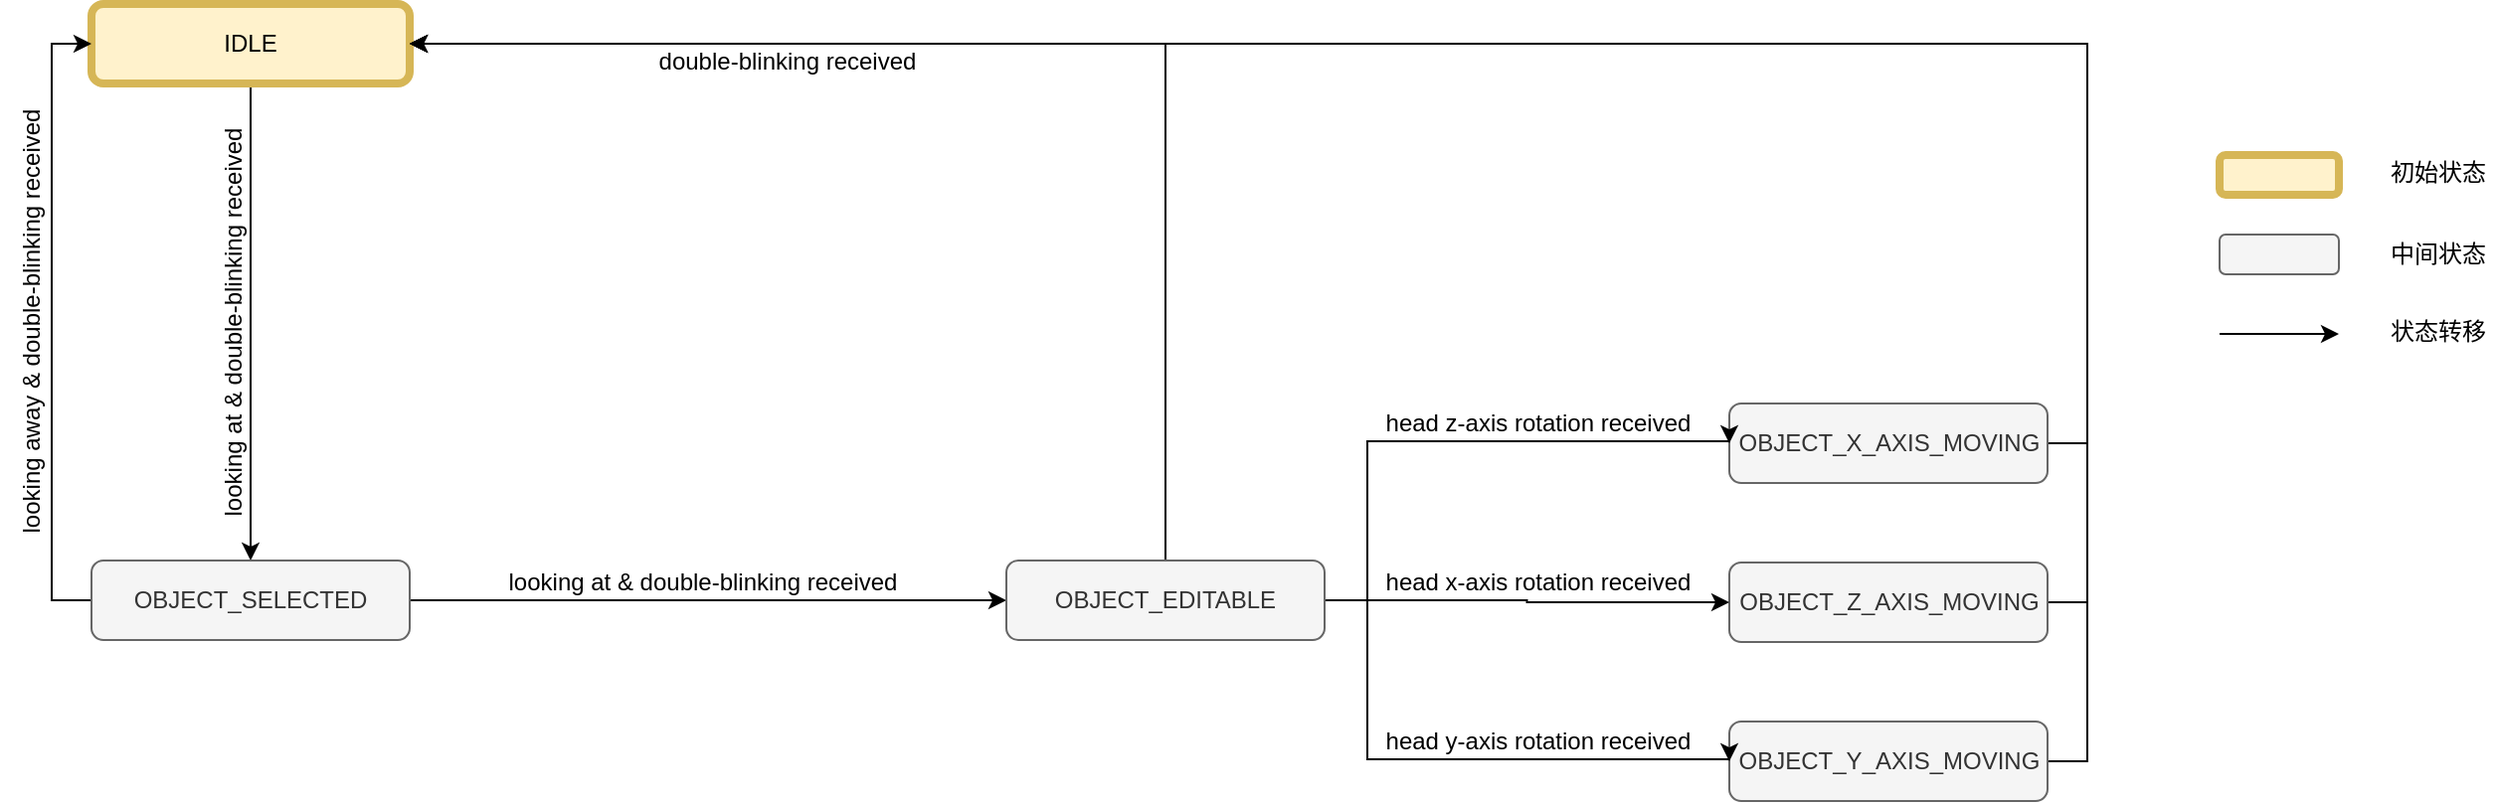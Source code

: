 <mxfile version="19.0.3" type="device"><diagram name="Page-1" id="6q4YjbCsCEjDF3uW9Bo5"><mxGraphModel dx="1467" dy="1487" grid="1" gridSize="10" guides="1" tooltips="1" connect="1" arrows="1" fold="1" page="1" pageScale="1" pageWidth="850" pageHeight="1100" math="0" shadow="0"><root><mxCell id="0"/><mxCell id="1" parent="0"/><mxCell id="5yvLbwEl-1r1vWmJ1qS_-17" style="edgeStyle=orthogonalEdgeStyle;rounded=0;orthogonalLoop=1;jettySize=auto;html=1;exitX=0.5;exitY=1;exitDx=0;exitDy=0;entryX=0.5;entryY=0;entryDx=0;entryDy=0;" parent="1" source="5yvLbwEl-1r1vWmJ1qS_-1" target="5yvLbwEl-1r1vWmJ1qS_-2" edge="1"><mxGeometry relative="1" as="geometry"><mxPoint x="142" y="200" as="sourcePoint"/><mxPoint x="142" y="440" as="targetPoint"/></mxGeometry></mxCell><mxCell id="5yvLbwEl-1r1vWmJ1qS_-1" value="IDLE" style="rounded=1;whiteSpace=wrap;html=1;fillColor=#fff2cc;strokeColor=#d6b656;strokeWidth=4;" parent="1" vertex="1"><mxGeometry x="100" y="160" width="160" height="40" as="geometry"/></mxCell><mxCell id="n-6eOl7cR6maywZHHqQ9-3" style="edgeStyle=orthogonalEdgeStyle;rounded=0;orthogonalLoop=1;jettySize=auto;html=1;exitX=1;exitY=0.5;exitDx=0;exitDy=0;" parent="1" source="5yvLbwEl-1r1vWmJ1qS_-2" target="n-6eOl7cR6maywZHHqQ9-1" edge="1"><mxGeometry relative="1" as="geometry"/></mxCell><mxCell id="n-6eOl7cR6maywZHHqQ9-10" style="edgeStyle=orthogonalEdgeStyle;rounded=0;orthogonalLoop=1;jettySize=auto;html=1;exitX=0;exitY=0.5;exitDx=0;exitDy=0;entryX=0;entryY=0.5;entryDx=0;entryDy=0;" parent="1" source="5yvLbwEl-1r1vWmJ1qS_-2" target="5yvLbwEl-1r1vWmJ1qS_-1" edge="1"><mxGeometry relative="1" as="geometry"/></mxCell><mxCell id="5yvLbwEl-1r1vWmJ1qS_-2" value="OBJECT_SELECTED" style="rounded=1;whiteSpace=wrap;html=1;fillColor=#f5f5f5;fontColor=#333333;strokeColor=#666666;" parent="1" vertex="1"><mxGeometry x="100" y="440" width="160" height="40" as="geometry"/></mxCell><mxCell id="5yvLbwEl-1r1vWmJ1qS_-11" style="edgeStyle=orthogonalEdgeStyle;rounded=0;orthogonalLoop=1;jettySize=auto;html=1;exitX=1;exitY=0.5;exitDx=0;exitDy=0;entryX=1;entryY=0.5;entryDx=0;entryDy=0;" parent="1" source="5yvLbwEl-1r1vWmJ1qS_-3" target="5yvLbwEl-1r1vWmJ1qS_-1" edge="1"><mxGeometry relative="1" as="geometry"/></mxCell><mxCell id="5yvLbwEl-1r1vWmJ1qS_-3" value="OBJECT_X_AXIS_MOVING" style="rounded=1;whiteSpace=wrap;html=1;fillColor=#f5f5f5;fontColor=#333333;strokeColor=#666666;" parent="1" vertex="1"><mxGeometry x="923.5" y="361" width="160" height="40" as="geometry"/></mxCell><mxCell id="5yvLbwEl-1r1vWmJ1qS_-12" style="edgeStyle=orthogonalEdgeStyle;rounded=0;orthogonalLoop=1;jettySize=auto;html=1;exitX=1;exitY=0.5;exitDx=0;exitDy=0;entryX=1;entryY=0.5;entryDx=0;entryDy=0;" parent="1" source="5yvLbwEl-1r1vWmJ1qS_-4" target="5yvLbwEl-1r1vWmJ1qS_-1" edge="1"><mxGeometry relative="1" as="geometry"/></mxCell><mxCell id="5yvLbwEl-1r1vWmJ1qS_-4" value="OBJECT_Z_AXIS_MOVING" style="rounded=1;whiteSpace=wrap;html=1;fillColor=#f5f5f5;fontColor=#333333;strokeColor=#666666;" parent="1" vertex="1"><mxGeometry x="923.5" y="441" width="160" height="40" as="geometry"/></mxCell><mxCell id="5yvLbwEl-1r1vWmJ1qS_-13" style="edgeStyle=orthogonalEdgeStyle;rounded=0;orthogonalLoop=1;jettySize=auto;html=1;exitX=1;exitY=0.5;exitDx=0;exitDy=0;entryX=1;entryY=0.5;entryDx=0;entryDy=0;" parent="1" source="5yvLbwEl-1r1vWmJ1qS_-5" target="5yvLbwEl-1r1vWmJ1qS_-1" edge="1"><mxGeometry relative="1" as="geometry"/></mxCell><mxCell id="5yvLbwEl-1r1vWmJ1qS_-5" value="OBJECT_Y_AXIS_MOVING" style="rounded=1;whiteSpace=wrap;html=1;fillColor=#f5f5f5;fontColor=#333333;strokeColor=#666666;" parent="1" vertex="1"><mxGeometry x="923.5" y="521" width="160" height="40" as="geometry"/></mxCell><mxCell id="5yvLbwEl-1r1vWmJ1qS_-22" value="head z-axis rotation received" style="text;html=1;strokeColor=none;fillColor=none;align=center;verticalAlign=middle;whiteSpace=wrap;rounded=0;rotation=0;" parent="1" vertex="1"><mxGeometry x="741.5" y="356" width="171" height="30" as="geometry"/></mxCell><mxCell id="5yvLbwEl-1r1vWmJ1qS_-25" value="head x-axis rotation received" style="text;html=1;strokeColor=none;fillColor=none;align=center;verticalAlign=middle;whiteSpace=wrap;rounded=0;rotation=0;" parent="1" vertex="1"><mxGeometry x="741.5" y="436" width="171" height="30" as="geometry"/></mxCell><mxCell id="5yvLbwEl-1r1vWmJ1qS_-26" value="head y-axis rotation received" style="text;html=1;strokeColor=none;fillColor=none;align=center;verticalAlign=middle;whiteSpace=wrap;rounded=0;rotation=0;" parent="1" vertex="1"><mxGeometry x="741.5" y="516" width="171" height="30" as="geometry"/></mxCell><mxCell id="5yvLbwEl-1r1vWmJ1qS_-28" value="double-blinking received" style="text;html=1;strokeColor=none;fillColor=none;align=center;verticalAlign=middle;whiteSpace=wrap;rounded=0;rotation=0;" parent="1" vertex="1"><mxGeometry x="375" y="174" width="150" height="30" as="geometry"/></mxCell><mxCell id="n-6eOl7cR6maywZHHqQ9-7" style="edgeStyle=orthogonalEdgeStyle;rounded=0;orthogonalLoop=1;jettySize=auto;html=1;exitX=1;exitY=0.5;exitDx=0;exitDy=0;entryX=0;entryY=0.5;entryDx=0;entryDy=0;" parent="1" source="n-6eOl7cR6maywZHHqQ9-1" target="5yvLbwEl-1r1vWmJ1qS_-4" edge="1"><mxGeometry relative="1" as="geometry"><mxPoint x="961.5" y="459.923" as="targetPoint"/></mxGeometry></mxCell><mxCell id="n-6eOl7cR6maywZHHqQ9-8" style="edgeStyle=orthogonalEdgeStyle;rounded=0;orthogonalLoop=1;jettySize=auto;html=1;exitX=1;exitY=0.5;exitDx=0;exitDy=0;entryX=0;entryY=0.5;entryDx=0;entryDy=0;" parent="1" source="n-6eOl7cR6maywZHHqQ9-1" target="5yvLbwEl-1r1vWmJ1qS_-5" edge="1"><mxGeometry relative="1" as="geometry"><Array as="points"><mxPoint x="741.5" y="460"/><mxPoint x="741.5" y="540"/><mxPoint x="923.5" y="540"/></Array></mxGeometry></mxCell><mxCell id="n-6eOl7cR6maywZHHqQ9-9" style="edgeStyle=orthogonalEdgeStyle;rounded=0;orthogonalLoop=1;jettySize=auto;html=1;exitX=1;exitY=0.5;exitDx=0;exitDy=0;entryX=0;entryY=0.5;entryDx=0;entryDy=0;" parent="1" source="n-6eOl7cR6maywZHHqQ9-1" target="5yvLbwEl-1r1vWmJ1qS_-3" edge="1"><mxGeometry relative="1" as="geometry"><Array as="points"><mxPoint x="741.5" y="460"/><mxPoint x="741.5" y="380"/><mxPoint x="923.5" y="380"/></Array></mxGeometry></mxCell><mxCell id="n-6eOl7cR6maywZHHqQ9-11" style="edgeStyle=orthogonalEdgeStyle;rounded=0;orthogonalLoop=1;jettySize=auto;html=1;exitX=0.5;exitY=0;exitDx=0;exitDy=0;entryX=1;entryY=0.5;entryDx=0;entryDy=0;" parent="1" source="n-6eOl7cR6maywZHHqQ9-1" target="5yvLbwEl-1r1vWmJ1qS_-1" edge="1"><mxGeometry relative="1" as="geometry"/></mxCell><mxCell id="n-6eOl7cR6maywZHHqQ9-1" value="OBJECT_EDITABLE" style="rounded=1;whiteSpace=wrap;html=1;fillColor=#f5f5f5;fontColor=#333333;strokeColor=#666666;" parent="1" vertex="1"><mxGeometry x="560" y="440" width="160" height="40" as="geometry"/></mxCell><mxCell id="n-6eOl7cR6maywZHHqQ9-12" value="looking away &amp;amp; double-blinking received" style="text;html=1;strokeColor=none;fillColor=none;align=center;verticalAlign=middle;whiteSpace=wrap;rounded=0;rotation=-90;" parent="1" vertex="1"><mxGeometry x="-47.5" y="305" width="235" height="30" as="geometry"/></mxCell><mxCell id="n-6eOl7cR6maywZHHqQ9-13" value="looking at &amp;amp; double-blinking received" style="text;html=1;strokeColor=none;fillColor=none;align=center;verticalAlign=middle;whiteSpace=wrap;rounded=0;rotation=0;" parent="1" vertex="1"><mxGeometry x="290" y="436" width="235" height="30" as="geometry"/></mxCell><mxCell id="n-6eOl7cR6maywZHHqQ9-14" value="looking at &amp;amp; double-blinking received" style="text;html=1;strokeColor=none;fillColor=none;align=center;verticalAlign=middle;whiteSpace=wrap;rounded=0;rotation=-90;" parent="1" vertex="1"><mxGeometry x="54" y="305" width="235" height="30" as="geometry"/></mxCell><mxCell id="Wn2ly3mG2TpMB56mMUq0-1" value="" style="rounded=1;whiteSpace=wrap;html=1;fillColor=#fff2cc;strokeColor=#d6b656;strokeWidth=4;" vertex="1" parent="1"><mxGeometry x="1170" y="236" width="60" height="20" as="geometry"/></mxCell><mxCell id="Wn2ly3mG2TpMB56mMUq0-2" value="" style="rounded=1;whiteSpace=wrap;html=1;fillColor=#f5f5f5;fontColor=#333333;strokeColor=#666666;" vertex="1" parent="1"><mxGeometry x="1170" y="276" width="60" height="20" as="geometry"/></mxCell><mxCell id="Wn2ly3mG2TpMB56mMUq0-3" value="" style="endArrow=classic;html=1;rounded=0;" edge="1" parent="1"><mxGeometry width="50" height="50" relative="1" as="geometry"><mxPoint x="1170" y="326" as="sourcePoint"/><mxPoint x="1230" y="326" as="targetPoint"/></mxGeometry></mxCell><mxCell id="Wn2ly3mG2TpMB56mMUq0-4" value="初始状态" style="text;html=1;strokeColor=none;fillColor=none;align=center;verticalAlign=middle;whiteSpace=wrap;rounded=0;" vertex="1" parent="1"><mxGeometry x="1250" y="230" width="60" height="30" as="geometry"/></mxCell><mxCell id="Wn2ly3mG2TpMB56mMUq0-5" value="中间状态" style="text;html=1;strokeColor=none;fillColor=none;align=center;verticalAlign=middle;whiteSpace=wrap;rounded=0;" vertex="1" parent="1"><mxGeometry x="1250" y="271" width="60" height="30" as="geometry"/></mxCell><mxCell id="Wn2ly3mG2TpMB56mMUq0-6" value="状态转移" style="text;html=1;strokeColor=none;fillColor=none;align=center;verticalAlign=middle;whiteSpace=wrap;rounded=0;" vertex="1" parent="1"><mxGeometry x="1250" y="310" width="60" height="30" as="geometry"/></mxCell></root></mxGraphModel></diagram></mxfile>